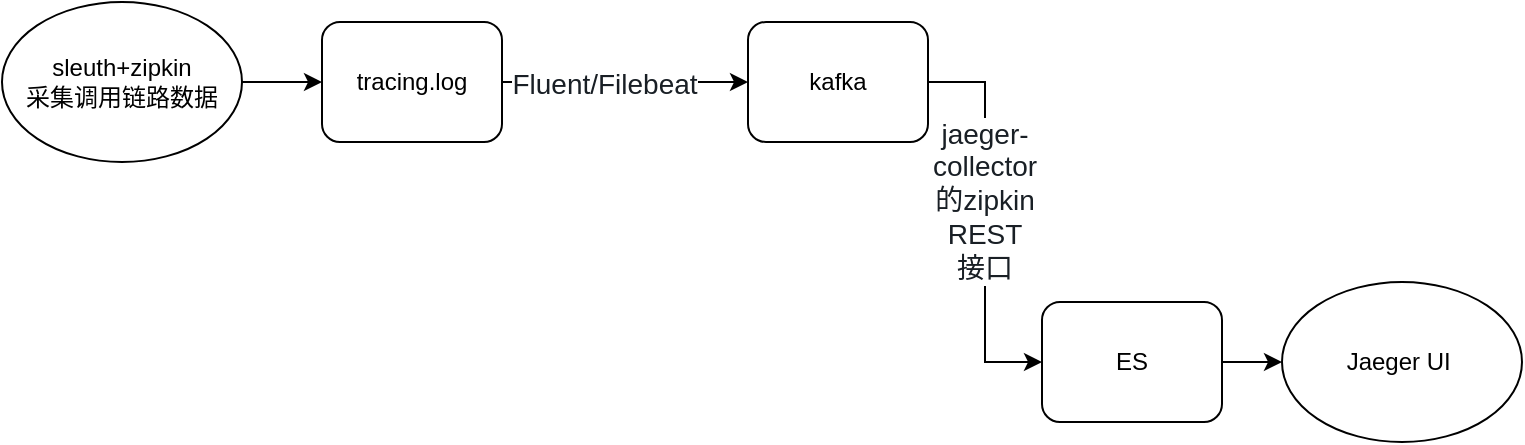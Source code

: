 <mxfile version="12.2.3" type="github" pages="1">
  <diagram id="uIuxK4xR44oAbv54F6lL" name="分布式链路追踪">
    <mxGraphModel dx="581" dy="551" grid="1" gridSize="10" guides="1" tooltips="1" connect="1" arrows="1" fold="1" page="1" pageScale="1" pageWidth="827" pageHeight="1169" math="0" shadow="0">
      <root>
        <mxCell id="0"/>
        <mxCell id="1" parent="0"/>
        <mxCell id="HQPbUpFWuP_A-r6z7PvQ-20" style="edgeStyle=orthogonalEdgeStyle;rounded=0;orthogonalLoop=1;jettySize=auto;html=1;exitX=1;exitY=0.5;exitDx=0;exitDy=0;entryX=0;entryY=0.5;entryDx=0;entryDy=0;" parent="1" source="HQPbUpFWuP_A-r6z7PvQ-2" target="HQPbUpFWuP_A-r6z7PvQ-5" edge="1">
          <mxGeometry relative="1" as="geometry"/>
        </mxCell>
        <mxCell id="HQPbUpFWuP_A-r6z7PvQ-26" value="&lt;span style=&quot;color: rgb(25 , 31 , 37) ; font-family: , , &amp;#34;pingfang sc&amp;#34; , &amp;#34;hiragino sans gb&amp;#34; , &amp;#34;segoe ui&amp;#34; , , &amp;#34;roboto&amp;#34; , &amp;#34;droid sans&amp;#34; , &amp;#34;helvetica neue&amp;#34; , sans-serif ; font-size: 14px ; text-align: left ; white-space: pre-wrap&quot;&gt;Fluent/Filebeat&lt;/span&gt;" style="text;html=1;resizable=0;points=[];align=center;verticalAlign=middle;labelBackgroundColor=#ffffff;" parent="HQPbUpFWuP_A-r6z7PvQ-20" vertex="1" connectable="0">
          <mxGeometry x="-0.167" y="-1" relative="1" as="geometry">
            <mxPoint as="offset"/>
          </mxGeometry>
        </mxCell>
        <mxCell id="HQPbUpFWuP_A-r6z7PvQ-2" value="tracing.log" style="rounded=1;whiteSpace=wrap;html=1;" parent="1" vertex="1">
          <mxGeometry x="200" y="110" width="90" height="60" as="geometry"/>
        </mxCell>
        <mxCell id="HQPbUpFWuP_A-r6z7PvQ-21" style="edgeStyle=orthogonalEdgeStyle;rounded=0;orthogonalLoop=1;jettySize=auto;html=1;exitX=1;exitY=0.5;exitDx=0;exitDy=0;entryX=0;entryY=0.5;entryDx=0;entryDy=0;" parent="1" source="HQPbUpFWuP_A-r6z7PvQ-5" target="HQPbUpFWuP_A-r6z7PvQ-8" edge="1">
          <mxGeometry relative="1" as="geometry"/>
        </mxCell>
        <mxCell id="HQPbUpFWuP_A-r6z7PvQ-22" value="&lt;span style=&quot;color: rgb(25 , 31 , 37) ; font-family: , , &amp;#34;pingfang sc&amp;#34; , &amp;#34;hiragino sans gb&amp;#34; , &amp;#34;segoe ui&amp;#34; , , &amp;#34;roboto&amp;#34; , &amp;#34;droid sans&amp;#34; , &amp;#34;helvetica neue&amp;#34; , sans-serif ; font-size: 14px ; text-align: left ; white-space: pre-wrap&quot;&gt;jaeger-collector的zipkin REST 接口&lt;/span&gt;" style="text;html=1;resizable=0;points=[];align=center;verticalAlign=middle;labelBackgroundColor=#ffffff;" parent="HQPbUpFWuP_A-r6z7PvQ-21" vertex="1" connectable="0">
          <mxGeometry x="-0.114" y="-1" relative="1" as="geometry">
            <mxPoint as="offset"/>
          </mxGeometry>
        </mxCell>
        <mxCell id="HQPbUpFWuP_A-r6z7PvQ-5" value="kafka" style="rounded=1;whiteSpace=wrap;html=1;" parent="1" vertex="1">
          <mxGeometry x="413" y="110" width="90" height="60" as="geometry"/>
        </mxCell>
        <mxCell id="HQPbUpFWuP_A-r6z7PvQ-23" style="edgeStyle=orthogonalEdgeStyle;rounded=0;orthogonalLoop=1;jettySize=auto;html=1;exitX=1;exitY=0.5;exitDx=0;exitDy=0;entryX=0;entryY=0.5;entryDx=0;entryDy=0;" parent="1" source="HQPbUpFWuP_A-r6z7PvQ-8" target="HQPbUpFWuP_A-r6z7PvQ-15" edge="1">
          <mxGeometry relative="1" as="geometry"/>
        </mxCell>
        <mxCell id="HQPbUpFWuP_A-r6z7PvQ-8" value="ES" style="rounded=1;whiteSpace=wrap;html=1;" parent="1" vertex="1">
          <mxGeometry x="560" y="250" width="90" height="60" as="geometry"/>
        </mxCell>
        <mxCell id="HQPbUpFWuP_A-r6z7PvQ-19" style="edgeStyle=orthogonalEdgeStyle;rounded=0;orthogonalLoop=1;jettySize=auto;html=1;entryX=0;entryY=0.5;entryDx=0;entryDy=0;" parent="1" source="HQPbUpFWuP_A-r6z7PvQ-13" target="HQPbUpFWuP_A-r6z7PvQ-2" edge="1">
          <mxGeometry relative="1" as="geometry"/>
        </mxCell>
        <mxCell id="HQPbUpFWuP_A-r6z7PvQ-13" value="&lt;span style=&quot;white-space: normal&quot;&gt;sleuth+zipkin&lt;/span&gt;&lt;br style=&quot;white-space: normal&quot;&gt;&lt;span style=&quot;white-space: normal&quot;&gt;采集调用链路数据&lt;/span&gt;" style="ellipse;whiteSpace=wrap;html=1;" parent="1" vertex="1">
          <mxGeometry x="40" y="100" width="120" height="80" as="geometry"/>
        </mxCell>
        <mxCell id="HQPbUpFWuP_A-r6z7PvQ-15" value="Jaeger UI&amp;nbsp;" style="ellipse;whiteSpace=wrap;html=1;" parent="1" vertex="1">
          <mxGeometry x="680" y="240" width="120" height="80" as="geometry"/>
        </mxCell>
      </root>
    </mxGraphModel>
  </diagram>
</mxfile>
